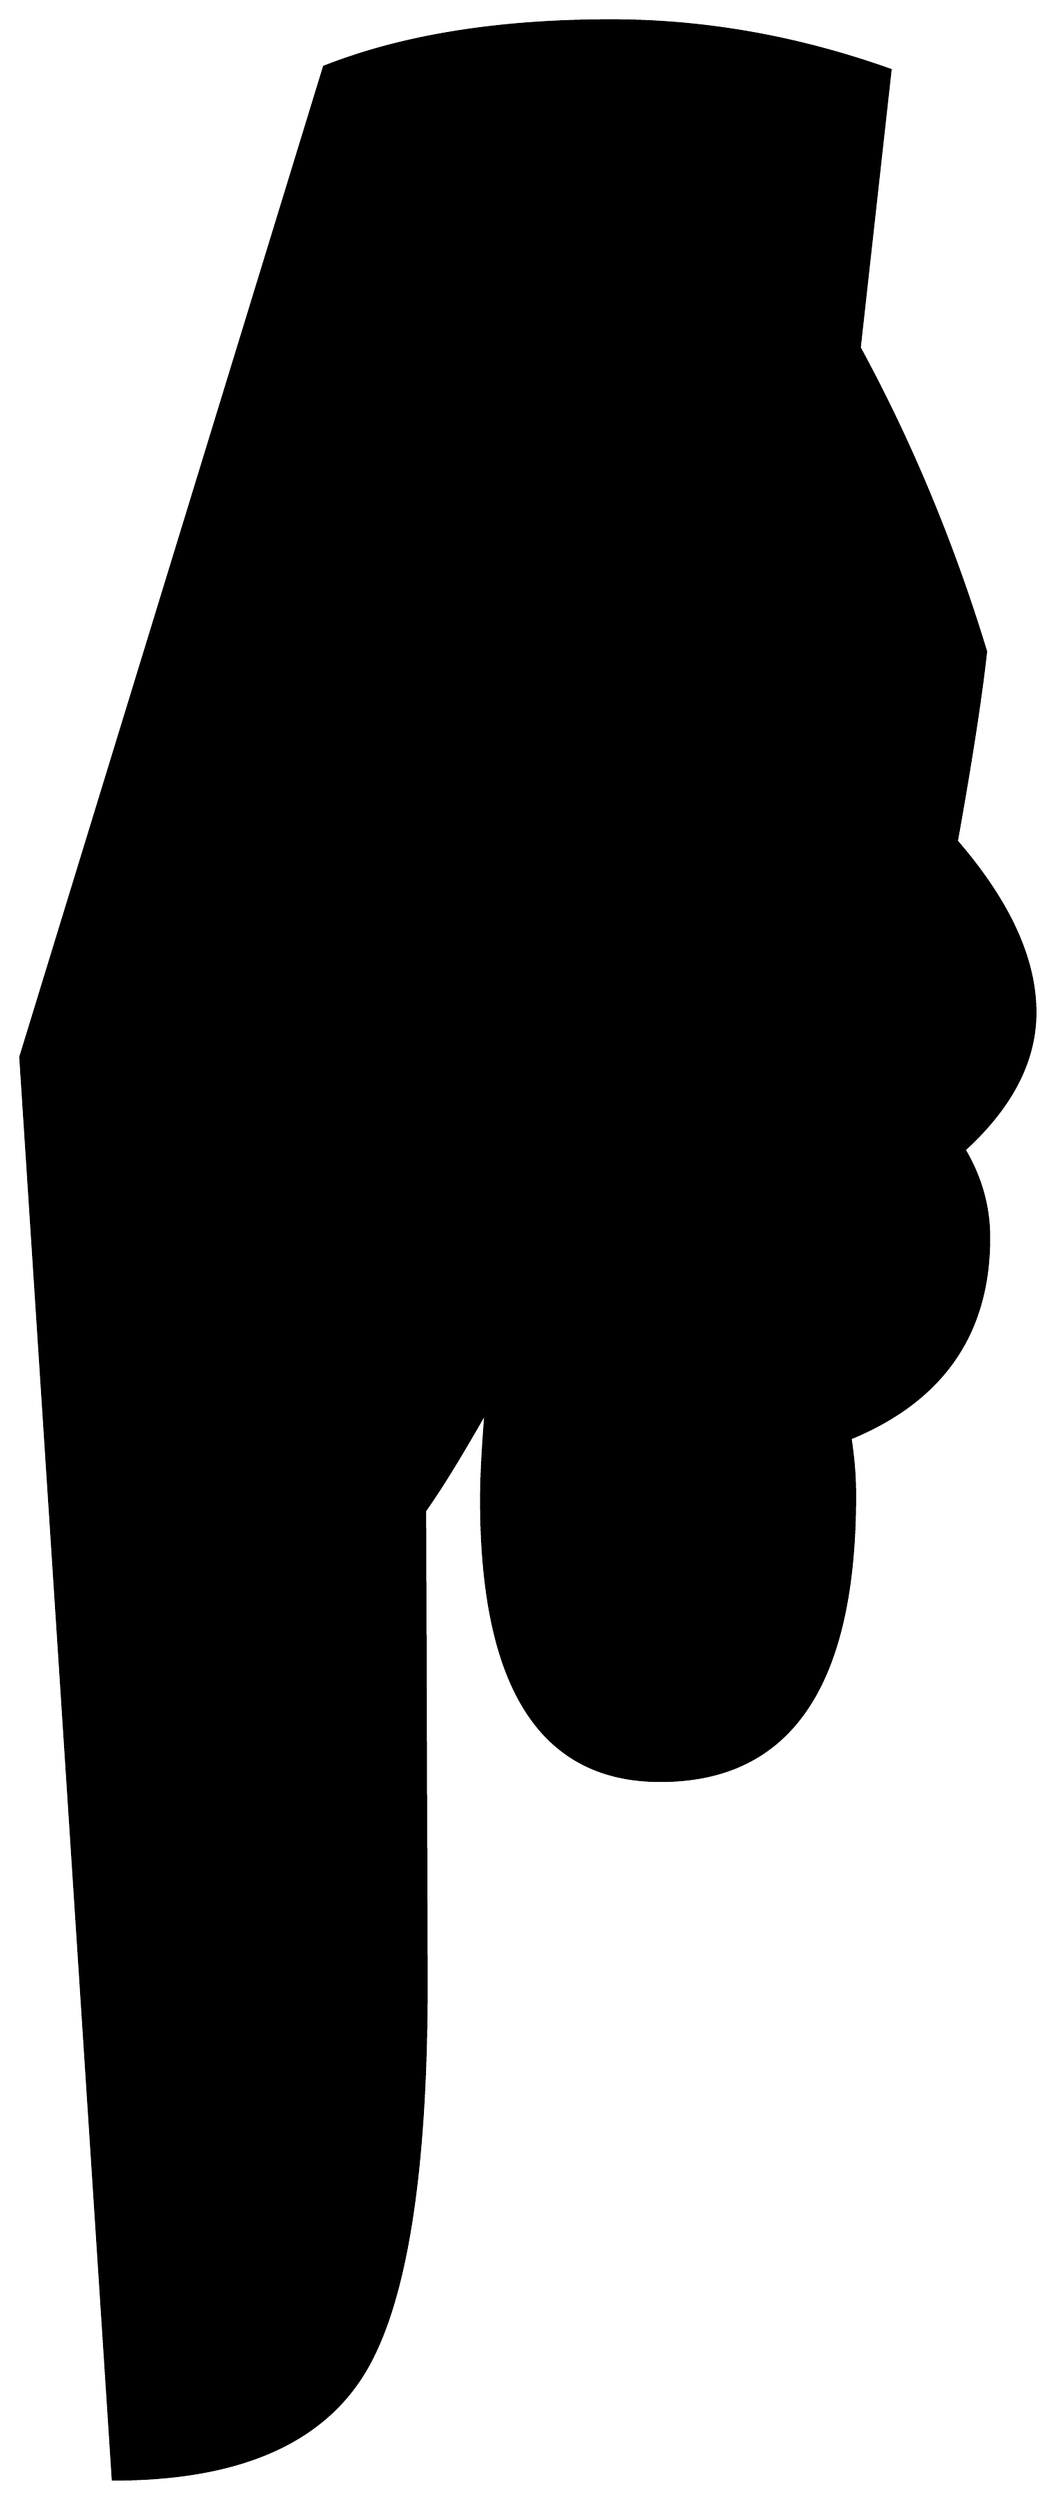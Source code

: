 


\begin{tikzpicture}[y=0.80pt, x=0.80pt, yscale=-1.0, xscale=1.0, inner sep=0pt, outer sep=0pt]
\begin{scope}[shift={(100.0,1800.0)},nonzero rule]
  \path[draw=.,fill=.,line width=1.600pt] (830.0,-830.0) .. controls
    (830.0,-798.667) and (814.667,-769.0) .. (784.0,-741.0) ..
    controls (794.667,-723.0) and (800.0,-704.0) .. (800.0,-684.0)
    .. controls (800.0,-622.0) and (770.0,-578.667) ..
    (710.0,-554.0) .. controls (712.0,-541.333) and (713.0,-529.0)
    .. (713.0,-517.0) .. controls (713.0,-393.667) and
    (671.0,-332.0) .. (587.0,-332.0) .. controls (509.667,-332.0)
    and (471.0,-392.667) .. (471.0,-514.0) .. controls
    (471.0,-528.667) and (472.0,-548.0) .. (474.0,-572.0) ..
    controls (457.333,-542.667) and (444.0,-521.0) .. (434.0,-507.0)
    -- (435.0,-201.0) .. controls (435.0,-77.667) and (421.667,6.333)
    .. (395.0,51.0) .. controls (367.0,97.667) and (312.667,121.0)
    .. (232.0,121.0) -- (172.0,-801.0) -- (369.0,-1443.0) ..
    controls (419.667,-1463.0) and (481.667,-1473.0) ..
    (555.0,-1473.0) .. controls (615.667,-1473.0) and
    (676.0,-1462.333) .. (736.0,-1441.0) -- (716.0,-1261.0) ..
    controls (749.333,-1199.667) and (776.667,-1134.0) ..
    (798.0,-1064.0) .. controls (794.667,-1034.0) and
    (788.333,-993.0) .. (779.0,-941.0) .. controls (813.0,-901.667)
    and (830.0,-864.667) .. (830.0,-830.0) -- cycle;
\end{scope}

\end{tikzpicture}

